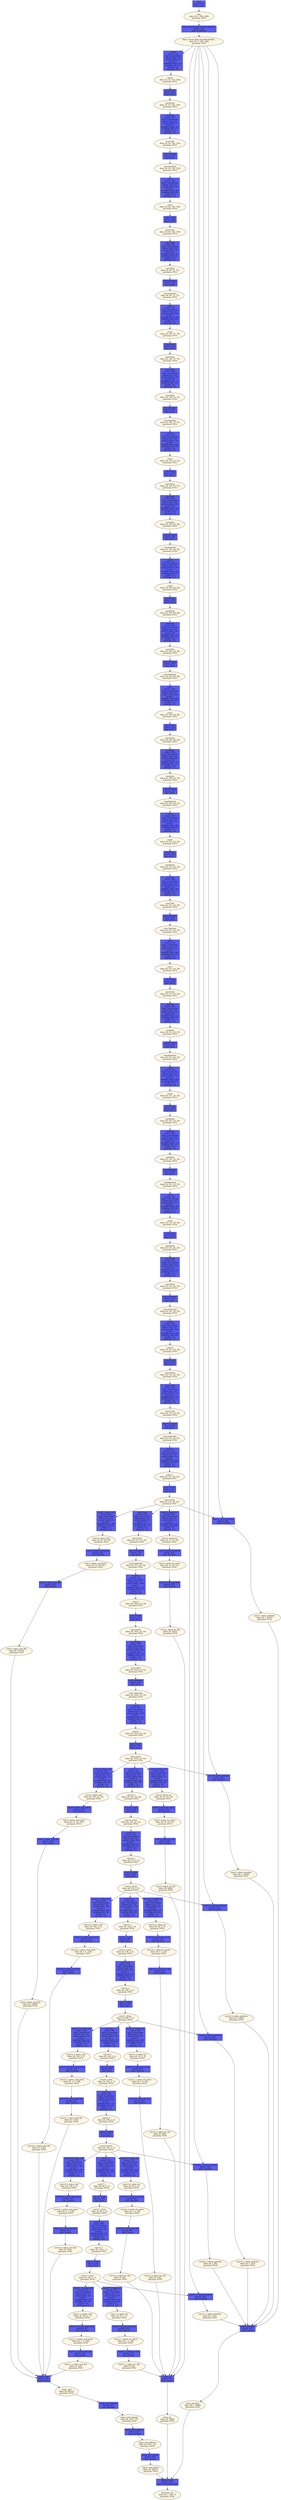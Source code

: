 strict digraph Network {
	layer_data [shape="box", style="filled", fillcolor="#D9EAD3", fillcolor="#5A5DF0", label="data\ndevice: CPU\ntype: Input"];
	data_data [shape="ellipse", style="filled", fillcolor="#FCF6E3", label="data\ndims: [8, 3, 300, 300]\nprecision: FP32"];
	layer_data -> data_data;
	layer_Mul1__Fused_Mul__FusedScaleShift_ [shape="box", style="filled", fillcolor="#D9EAD3", fillcolor="#5A5DF0", label="Mul1_/Fused_Mul_/FusedScaleShift_\ndevice: CPU\ntype: ScaleShift"];
	data_Mul1__Fused_Mul__FusedScaleShift_ [shape="ellipse", style="filled", fillcolor="#FCF6E3", label="Mul1_/Fused_Mul_/FusedScaleShift_\ndims: [8, 3, 300, 300]\nprecision: FP16"];
	layer_Mul1__Fused_Mul__FusedScaleShift_ -> data_Mul1__Fused_Mul__FusedScaleShift_;
	data_data -> layer_Mul1__Fused_Mul__FusedScaleShift_;
	layer_conv0 [shape="box", style="filled", fillcolor="#D9EAD3", fillcolor="#5A5DF0", label="conv0\ndevice: CPU\ntype: Convolution\nkernel size: 3x3\noutput depth: 32\ngroup: 1\npadding begin: 1x1\npadding end: 1x1\nstrides: 2x2\ndilations: 1x1"];
	data_conv0 [shape="ellipse", style="filled", fillcolor="#FCF6E3", label="conv0\ndims: [8, 32, 150, 150]\nprecision: FP16"];
	layer_conv0 -> data_conv0;
	data_Mul1__Fused_Mul__FusedScaleShift_ -> layer_conv0;
	layer_conv0_relu [shape="box", style="filled", fillcolor="#D9EAD3", fillcolor="#5A5DF0", label="conv0/relu\ndevice: CPU\ntype: ReLU"];
	data_conv0_relu [shape="ellipse", style="filled", fillcolor="#FCF6E3", label="conv0/relu\ndims: [8, 32, 150, 150]\nprecision: FP16"];
	layer_conv0_relu -> data_conv0_relu;
	data_conv0 -> layer_conv0_relu;
	layer_conv1_dw [shape="box", style="filled", fillcolor="#D9EAD3", fillcolor="#5A5DF0", label="conv1/dw\ndevice: CPU\ntype: Convolution\nkernel size: 3x3\noutput depth: 32\ngroup: 32\npadding begin: 1x1\npadding end: 1x1\nstrides: 1x1\ndilations: 1x1"];
	data_conv1_dw [shape="ellipse", style="filled", fillcolor="#FCF6E3", label="conv1/dw\ndims: [8, 32, 150, 150]\nprecision: FP16"];
	layer_conv1_dw -> data_conv1_dw;
	data_conv0_relu -> layer_conv1_dw;
	layer_conv1_dw_relu [shape="box", style="filled", fillcolor="#D9EAD3", fillcolor="#5A5DF0", label="conv1/dw/relu\ndevice: CPU\ntype: ReLU"];
	data_conv1_dw_relu [shape="ellipse", style="filled", fillcolor="#FCF6E3", label="conv1/dw/relu\ndims: [8, 32, 150, 150]\nprecision: FP16"];
	layer_conv1_dw_relu -> data_conv1_dw_relu;
	data_conv1_dw -> layer_conv1_dw_relu;
	layer_conv1 [shape="box", style="filled", fillcolor="#D9EAD3", fillcolor="#5A5DF0", label="conv1\ndevice: CPU\ntype: Convolution\nkernel size: 1x1\noutput depth: 64\ngroup: 1\npadding begin: 0x0\npadding end: 0x0\nstrides: 1x1\ndilations: 1x1"];
	data_conv1 [shape="ellipse", style="filled", fillcolor="#FCF6E3", label="conv1\ndims: [8, 64, 150, 150]\nprecision: FP16"];
	layer_conv1 -> data_conv1;
	data_conv1_dw_relu -> layer_conv1;
	layer_conv1_relu [shape="box", style="filled", fillcolor="#D9EAD3", fillcolor="#5A5DF0", label="conv1/relu\ndevice: CPU\ntype: ReLU"];
	data_conv1_relu [shape="ellipse", style="filled", fillcolor="#FCF6E3", label="conv1/relu\ndims: [8, 64, 150, 150]\nprecision: FP16"];
	layer_conv1_relu -> data_conv1_relu;
	data_conv1 -> layer_conv1_relu;
	layer_conv2_dw [shape="box", style="filled", fillcolor="#D9EAD3", fillcolor="#5A5DF0", label="conv2/dw\ndevice: CPU\ntype: Convolution\nkernel size: 3x3\noutput depth: 64\ngroup: 64\npadding begin: 1x1\npadding end: 1x1\nstrides: 2x2\ndilations: 1x1"];
	data_conv2_dw [shape="ellipse", style="filled", fillcolor="#FCF6E3", label="conv2/dw\ndims: [8, 64, 75, 75]\nprecision: FP16"];
	layer_conv2_dw -> data_conv2_dw;
	data_conv1_relu -> layer_conv2_dw;
	layer_conv2_dw_relu [shape="box", style="filled", fillcolor="#D9EAD3", fillcolor="#5A5DF0", label="conv2/dw/relu\ndevice: CPU\ntype: ReLU"];
	data_conv2_dw_relu [shape="ellipse", style="filled", fillcolor="#FCF6E3", label="conv2/dw/relu\ndims: [8, 64, 75, 75]\nprecision: FP16"];
	layer_conv2_dw_relu -> data_conv2_dw_relu;
	data_conv2_dw -> layer_conv2_dw_relu;
	layer_conv2 [shape="box", style="filled", fillcolor="#D9EAD3", fillcolor="#5A5DF0", label="conv2\ndevice: CPU\ntype: Convolution\nkernel size: 1x1\noutput depth: 128\ngroup: 1\npadding begin: 0x0\npadding end: 0x0\nstrides: 1x1\ndilations: 1x1"];
	data_conv2 [shape="ellipse", style="filled", fillcolor="#FCF6E3", label="conv2\ndims: [8, 128, 75, 75]\nprecision: FP16"];
	layer_conv2 -> data_conv2;
	data_conv2_dw_relu -> layer_conv2;
	layer_conv2_relu [shape="box", style="filled", fillcolor="#D9EAD3", fillcolor="#5A5DF0", label="conv2/relu\ndevice: CPU\ntype: ReLU"];
	data_conv2_relu [shape="ellipse", style="filled", fillcolor="#FCF6E3", label="conv2/relu\ndims: [8, 128, 75, 75]\nprecision: FP16"];
	layer_conv2_relu -> data_conv2_relu;
	data_conv2 -> layer_conv2_relu;
	layer_conv3_dw [shape="box", style="filled", fillcolor="#D9EAD3", fillcolor="#5A5DF0", label="conv3/dw\ndevice: CPU\ntype: Convolution\nkernel size: 3x3\noutput depth: 128\ngroup: 128\npadding begin: 1x1\npadding end: 1x1\nstrides: 1x1\ndilations: 1x1"];
	data_conv3_dw [shape="ellipse", style="filled", fillcolor="#FCF6E3", label="conv3/dw\ndims: [8, 128, 75, 75]\nprecision: FP16"];
	layer_conv3_dw -> data_conv3_dw;
	data_conv2_relu -> layer_conv3_dw;
	layer_conv3_dw_relu [shape="box", style="filled", fillcolor="#D9EAD3", fillcolor="#5A5DF0", label="conv3/dw/relu\ndevice: CPU\ntype: ReLU"];
	data_conv3_dw_relu [shape="ellipse", style="filled", fillcolor="#FCF6E3", label="conv3/dw/relu\ndims: [8, 128, 75, 75]\nprecision: FP16"];
	layer_conv3_dw_relu -> data_conv3_dw_relu;
	data_conv3_dw -> layer_conv3_dw_relu;
	layer_conv3 [shape="box", style="filled", fillcolor="#D9EAD3", fillcolor="#5A5DF0", label="conv3\ndevice: CPU\ntype: Convolution\nkernel size: 1x1\noutput depth: 128\ngroup: 1\npadding begin: 0x0\npadding end: 0x0\nstrides: 1x1\ndilations: 1x1"];
	data_conv3 [shape="ellipse", style="filled", fillcolor="#FCF6E3", label="conv3\ndims: [8, 128, 75, 75]\nprecision: FP16"];
	layer_conv3 -> data_conv3;
	data_conv3_dw_relu -> layer_conv3;
	layer_conv3_relu [shape="box", style="filled", fillcolor="#D9EAD3", fillcolor="#5A5DF0", label="conv3/relu\ndevice: CPU\ntype: ReLU"];
	data_conv3_relu [shape="ellipse", style="filled", fillcolor="#FCF6E3", label="conv3/relu\ndims: [8, 128, 75, 75]\nprecision: FP16"];
	layer_conv3_relu -> data_conv3_relu;
	data_conv3 -> layer_conv3_relu;
	layer_conv4_dw [shape="box", style="filled", fillcolor="#D9EAD3", fillcolor="#5A5DF0", label="conv4/dw\ndevice: CPU\ntype: Convolution\nkernel size: 3x3\noutput depth: 128\ngroup: 128\npadding begin: 1x1\npadding end: 1x1\nstrides: 2x2\ndilations: 1x1"];
	data_conv4_dw [shape="ellipse", style="filled", fillcolor="#FCF6E3", label="conv4/dw\ndims: [8, 128, 38, 38]\nprecision: FP16"];
	layer_conv4_dw -> data_conv4_dw;
	data_conv3_relu -> layer_conv4_dw;
	layer_conv4_dw_relu [shape="box", style="filled", fillcolor="#D9EAD3", fillcolor="#5A5DF0", label="conv4/dw/relu\ndevice: CPU\ntype: ReLU"];
	data_conv4_dw_relu [shape="ellipse", style="filled", fillcolor="#FCF6E3", label="conv4/dw/relu\ndims: [8, 128, 38, 38]\nprecision: FP16"];
	layer_conv4_dw_relu -> data_conv4_dw_relu;
	data_conv4_dw -> layer_conv4_dw_relu;
	layer_conv4 [shape="box", style="filled", fillcolor="#D9EAD3", fillcolor="#5A5DF0", label="conv4\ndevice: CPU\ntype: Convolution\nkernel size: 1x1\noutput depth: 256\ngroup: 1\npadding begin: 0x0\npadding end: 0x0\nstrides: 1x1\ndilations: 1x1"];
	data_conv4 [shape="ellipse", style="filled", fillcolor="#FCF6E3", label="conv4\ndims: [8, 256, 38, 38]\nprecision: FP16"];
	layer_conv4 -> data_conv4;
	data_conv4_dw_relu -> layer_conv4;
	layer_conv4_relu [shape="box", style="filled", fillcolor="#D9EAD3", fillcolor="#5A5DF0", label="conv4/relu\ndevice: CPU\ntype: ReLU"];
	data_conv4_relu [shape="ellipse", style="filled", fillcolor="#FCF6E3", label="conv4/relu\ndims: [8, 256, 38, 38]\nprecision: FP16"];
	layer_conv4_relu -> data_conv4_relu;
	data_conv4 -> layer_conv4_relu;
	layer_conv5_dw [shape="box", style="filled", fillcolor="#D9EAD3", fillcolor="#5A5DF0", label="conv5/dw\ndevice: CPU\ntype: Convolution\nkernel size: 3x3\noutput depth: 256\ngroup: 256\npadding begin: 1x1\npadding end: 1x1\nstrides: 1x1\ndilations: 1x1"];
	data_conv5_dw [shape="ellipse", style="filled", fillcolor="#FCF6E3", label="conv5/dw\ndims: [8, 256, 38, 38]\nprecision: FP16"];
	layer_conv5_dw -> data_conv5_dw;
	data_conv4_relu -> layer_conv5_dw;
	layer_conv5_dw_relu [shape="box", style="filled", fillcolor="#D9EAD3", fillcolor="#5A5DF0", label="conv5/dw/relu\ndevice: CPU\ntype: ReLU"];
	data_conv5_dw_relu [shape="ellipse", style="filled", fillcolor="#FCF6E3", label="conv5/dw/relu\ndims: [8, 256, 38, 38]\nprecision: FP16"];
	layer_conv5_dw_relu -> data_conv5_dw_relu;
	data_conv5_dw -> layer_conv5_dw_relu;
	layer_conv5 [shape="box", style="filled", fillcolor="#D9EAD3", fillcolor="#5A5DF0", label="conv5\ndevice: CPU\ntype: Convolution\nkernel size: 1x1\noutput depth: 256\ngroup: 1\npadding begin: 0x0\npadding end: 0x0\nstrides: 1x1\ndilations: 1x1"];
	data_conv5 [shape="ellipse", style="filled", fillcolor="#FCF6E3", label="conv5\ndims: [8, 256, 38, 38]\nprecision: FP16"];
	layer_conv5 -> data_conv5;
	data_conv5_dw_relu -> layer_conv5;
	layer_conv5_relu [shape="box", style="filled", fillcolor="#D9EAD3", fillcolor="#5A5DF0", label="conv5/relu\ndevice: CPU\ntype: ReLU"];
	data_conv5_relu [shape="ellipse", style="filled", fillcolor="#FCF6E3", label="conv5/relu\ndims: [8, 256, 38, 38]\nprecision: FP16"];
	layer_conv5_relu -> data_conv5_relu;
	data_conv5 -> layer_conv5_relu;
	layer_conv6_dw [shape="box", style="filled", fillcolor="#D9EAD3", fillcolor="#5A5DF0", label="conv6/dw\ndevice: CPU\ntype: Convolution\nkernel size: 3x3\noutput depth: 256\ngroup: 256\npadding begin: 1x1\npadding end: 1x1\nstrides: 2x2\ndilations: 1x1"];
	data_conv6_dw [shape="ellipse", style="filled", fillcolor="#FCF6E3", label="conv6/dw\ndims: [8, 256, 19, 19]\nprecision: FP16"];
	layer_conv6_dw -> data_conv6_dw;
	data_conv5_relu -> layer_conv6_dw;
	layer_conv6_dw_relu [shape="box", style="filled", fillcolor="#D9EAD3", fillcolor="#5A5DF0", label="conv6/dw/relu\ndevice: CPU\ntype: ReLU"];
	data_conv6_dw_relu [shape="ellipse", style="filled", fillcolor="#FCF6E3", label="conv6/dw/relu\ndims: [8, 256, 19, 19]\nprecision: FP16"];
	layer_conv6_dw_relu -> data_conv6_dw_relu;
	data_conv6_dw -> layer_conv6_dw_relu;
	layer_conv6 [shape="box", style="filled", fillcolor="#D9EAD3", fillcolor="#5A5DF0", label="conv6\ndevice: CPU\ntype: Convolution\nkernel size: 1x1\noutput depth: 512\ngroup: 1\npadding begin: 0x0\npadding end: 0x0\nstrides: 1x1\ndilations: 1x1"];
	data_conv6 [shape="ellipse", style="filled", fillcolor="#FCF6E3", label="conv6\ndims: [8, 512, 19, 19]\nprecision: FP16"];
	layer_conv6 -> data_conv6;
	data_conv6_dw_relu -> layer_conv6;
	layer_conv6_relu [shape="box", style="filled", fillcolor="#D9EAD3", fillcolor="#5A5DF0", label="conv6/relu\ndevice: CPU\ntype: ReLU"];
	data_conv6_relu [shape="ellipse", style="filled", fillcolor="#FCF6E3", label="conv6/relu\ndims: [8, 512, 19, 19]\nprecision: FP16"];
	layer_conv6_relu -> data_conv6_relu;
	data_conv6 -> layer_conv6_relu;
	layer_conv7_dw [shape="box", style="filled", fillcolor="#D9EAD3", fillcolor="#5A5DF0", label="conv7/dw\ndevice: CPU\ntype: Convolution\nkernel size: 3x3\noutput depth: 512\ngroup: 512\npadding begin: 1x1\npadding end: 1x1\nstrides: 1x1\ndilations: 1x1"];
	data_conv7_dw [shape="ellipse", style="filled", fillcolor="#FCF6E3", label="conv7/dw\ndims: [8, 512, 19, 19]\nprecision: FP16"];
	layer_conv7_dw -> data_conv7_dw;
	data_conv6_relu -> layer_conv7_dw;
	layer_conv7_dw_relu [shape="box", style="filled", fillcolor="#D9EAD3", fillcolor="#5A5DF0", label="conv7/dw/relu\ndevice: CPU\ntype: ReLU"];
	data_conv7_dw_relu [shape="ellipse", style="filled", fillcolor="#FCF6E3", label="conv7/dw/relu\ndims: [8, 512, 19, 19]\nprecision: FP16"];
	layer_conv7_dw_relu -> data_conv7_dw_relu;
	data_conv7_dw -> layer_conv7_dw_relu;
	layer_conv7 [shape="box", style="filled", fillcolor="#D9EAD3", fillcolor="#5A5DF0", label="conv7\ndevice: CPU\ntype: Convolution\nkernel size: 1x1\noutput depth: 512\ngroup: 1\npadding begin: 0x0\npadding end: 0x0\nstrides: 1x1\ndilations: 1x1"];
	data_conv7 [shape="ellipse", style="filled", fillcolor="#FCF6E3", label="conv7\ndims: [8, 512, 19, 19]\nprecision: FP16"];
	layer_conv7 -> data_conv7;
	data_conv7_dw_relu -> layer_conv7;
	layer_conv7_relu [shape="box", style="filled", fillcolor="#D9EAD3", fillcolor="#5A5DF0", label="conv7/relu\ndevice: CPU\ntype: ReLU"];
	data_conv7_relu [shape="ellipse", style="filled", fillcolor="#FCF6E3", label="conv7/relu\ndims: [8, 512, 19, 19]\nprecision: FP16"];
	layer_conv7_relu -> data_conv7_relu;
	data_conv7 -> layer_conv7_relu;
	layer_conv8_dw [shape="box", style="filled", fillcolor="#D9EAD3", fillcolor="#5A5DF0", label="conv8/dw\ndevice: CPU\ntype: Convolution\nkernel size: 3x3\noutput depth: 512\ngroup: 512\npadding begin: 1x1\npadding end: 1x1\nstrides: 1x1\ndilations: 1x1"];
	data_conv8_dw [shape="ellipse", style="filled", fillcolor="#FCF6E3", label="conv8/dw\ndims: [8, 512, 19, 19]\nprecision: FP16"];
	layer_conv8_dw -> data_conv8_dw;
	data_conv7_relu -> layer_conv8_dw;
	layer_conv8_dw_relu [shape="box", style="filled", fillcolor="#D9EAD3", fillcolor="#5A5DF0", label="conv8/dw/relu\ndevice: CPU\ntype: ReLU"];
	data_conv8_dw_relu [shape="ellipse", style="filled", fillcolor="#FCF6E3", label="conv8/dw/relu\ndims: [8, 512, 19, 19]\nprecision: FP16"];
	layer_conv8_dw_relu -> data_conv8_dw_relu;
	data_conv8_dw -> layer_conv8_dw_relu;
	layer_conv8 [shape="box", style="filled", fillcolor="#D9EAD3", fillcolor="#5A5DF0", label="conv8\ndevice: CPU\ntype: Convolution\nkernel size: 1x1\noutput depth: 512\ngroup: 1\npadding begin: 0x0\npadding end: 0x0\nstrides: 1x1\ndilations: 1x1"];
	data_conv8 [shape="ellipse", style="filled", fillcolor="#FCF6E3", label="conv8\ndims: [8, 512, 19, 19]\nprecision: FP16"];
	layer_conv8 -> data_conv8;
	data_conv8_dw_relu -> layer_conv8;
	layer_conv8_relu [shape="box", style="filled", fillcolor="#D9EAD3", fillcolor="#5A5DF0", label="conv8/relu\ndevice: CPU\ntype: ReLU"];
	data_conv8_relu [shape="ellipse", style="filled", fillcolor="#FCF6E3", label="conv8/relu\ndims: [8, 512, 19, 19]\nprecision: FP16"];
	layer_conv8_relu -> data_conv8_relu;
	data_conv8 -> layer_conv8_relu;
	layer_conv9_dw [shape="box", style="filled", fillcolor="#D9EAD3", fillcolor="#5A5DF0", label="conv9/dw\ndevice: CPU\ntype: Convolution\nkernel size: 3x3\noutput depth: 512\ngroup: 512\npadding begin: 1x1\npadding end: 1x1\nstrides: 1x1\ndilations: 1x1"];
	data_conv9_dw [shape="ellipse", style="filled", fillcolor="#FCF6E3", label="conv9/dw\ndims: [8, 512, 19, 19]\nprecision: FP16"];
	layer_conv9_dw -> data_conv9_dw;
	data_conv8_relu -> layer_conv9_dw;
	layer_conv9_dw_relu [shape="box", style="filled", fillcolor="#D9EAD3", fillcolor="#5A5DF0", label="conv9/dw/relu\ndevice: CPU\ntype: ReLU"];
	data_conv9_dw_relu [shape="ellipse", style="filled", fillcolor="#FCF6E3", label="conv9/dw/relu\ndims: [8, 512, 19, 19]\nprecision: FP16"];
	layer_conv9_dw_relu -> data_conv9_dw_relu;
	data_conv9_dw -> layer_conv9_dw_relu;
	layer_conv9 [shape="box", style="filled", fillcolor="#D9EAD3", fillcolor="#5A5DF0", label="conv9\ndevice: CPU\ntype: Convolution\nkernel size: 1x1\noutput depth: 512\ngroup: 1\npadding begin: 0x0\npadding end: 0x0\nstrides: 1x1\ndilations: 1x1"];
	data_conv9 [shape="ellipse", style="filled", fillcolor="#FCF6E3", label="conv9\ndims: [8, 512, 19, 19]\nprecision: FP16"];
	layer_conv9 -> data_conv9;
	data_conv9_dw_relu -> layer_conv9;
	layer_conv9_relu [shape="box", style="filled", fillcolor="#D9EAD3", fillcolor="#5A5DF0", label="conv9/relu\ndevice: CPU\ntype: ReLU"];
	data_conv9_relu [shape="ellipse", style="filled", fillcolor="#FCF6E3", label="conv9/relu\ndims: [8, 512, 19, 19]\nprecision: FP16"];
	layer_conv9_relu -> data_conv9_relu;
	data_conv9 -> layer_conv9_relu;
	layer_conv10_dw [shape="box", style="filled", fillcolor="#D9EAD3", fillcolor="#5A5DF0", label="conv10/dw\ndevice: CPU\ntype: Convolution\nkernel size: 3x3\noutput depth: 512\ngroup: 512\npadding begin: 1x1\npadding end: 1x1\nstrides: 1x1\ndilations: 1x1"];
	data_conv10_dw [shape="ellipse", style="filled", fillcolor="#FCF6E3", label="conv10/dw\ndims: [8, 512, 19, 19]\nprecision: FP16"];
	layer_conv10_dw -> data_conv10_dw;
	data_conv9_relu -> layer_conv10_dw;
	layer_conv10_dw_relu [shape="box", style="filled", fillcolor="#D9EAD3", fillcolor="#5A5DF0", label="conv10/dw/relu\ndevice: CPU\ntype: ReLU"];
	data_conv10_dw_relu [shape="ellipse", style="filled", fillcolor="#FCF6E3", label="conv10/dw/relu\ndims: [8, 512, 19, 19]\nprecision: FP16"];
	layer_conv10_dw_relu -> data_conv10_dw_relu;
	data_conv10_dw -> layer_conv10_dw_relu;
	layer_conv10 [shape="box", style="filled", fillcolor="#D9EAD3", fillcolor="#5A5DF0", label="conv10\ndevice: CPU\ntype: Convolution\nkernel size: 1x1\noutput depth: 512\ngroup: 1\npadding begin: 0x0\npadding end: 0x0\nstrides: 1x1\ndilations: 1x1"];
	data_conv10 [shape="ellipse", style="filled", fillcolor="#FCF6E3", label="conv10\ndims: [8, 512, 19, 19]\nprecision: FP16"];
	layer_conv10 -> data_conv10;
	data_conv10_dw_relu -> layer_conv10;
	layer_conv10_relu [shape="box", style="filled", fillcolor="#D9EAD3", fillcolor="#5A5DF0", label="conv10/relu\ndevice: CPU\ntype: ReLU"];
	data_conv10_relu [shape="ellipse", style="filled", fillcolor="#FCF6E3", label="conv10/relu\ndims: [8, 512, 19, 19]\nprecision: FP16"];
	layer_conv10_relu -> data_conv10_relu;
	data_conv10 -> layer_conv10_relu;
	layer_conv11_dw [shape="box", style="filled", fillcolor="#D9EAD3", fillcolor="#5A5DF0", label="conv11/dw\ndevice: CPU\ntype: Convolution\nkernel size: 3x3\noutput depth: 512\ngroup: 512\npadding begin: 1x1\npadding end: 1x1\nstrides: 1x1\ndilations: 1x1"];
	data_conv11_dw [shape="ellipse", style="filled", fillcolor="#FCF6E3", label="conv11/dw\ndims: [8, 512, 19, 19]\nprecision: FP16"];
	layer_conv11_dw -> data_conv11_dw;
	data_conv10_relu -> layer_conv11_dw;
	layer_conv11_dw_relu [shape="box", style="filled", fillcolor="#D9EAD3", fillcolor="#5A5DF0", label="conv11/dw/relu\ndevice: CPU\ntype: ReLU"];
	data_conv11_dw_relu [shape="ellipse", style="filled", fillcolor="#FCF6E3", label="conv11/dw/relu\ndims: [8, 512, 19, 19]\nprecision: FP16"];
	layer_conv11_dw_relu -> data_conv11_dw_relu;
	data_conv11_dw -> layer_conv11_dw_relu;
	layer_conv11 [shape="box", style="filled", fillcolor="#D9EAD3", fillcolor="#5A5DF0", label="conv11\ndevice: CPU\ntype: Convolution\nkernel size: 1x1\noutput depth: 512\ngroup: 1\npadding begin: 0x0\npadding end: 0x0\nstrides: 1x1\ndilations: 1x1"];
	data_conv11 [shape="ellipse", style="filled", fillcolor="#FCF6E3", label="conv11\ndims: [8, 512, 19, 19]\nprecision: FP16"];
	layer_conv11 -> data_conv11;
	data_conv11_dw_relu -> layer_conv11;
	layer_conv11_relu [shape="box", style="filled", fillcolor="#D9EAD3", fillcolor="#5A5DF0", label="conv11/relu\ndevice: CPU\ntype: ReLU"];
	data_conv11_relu [shape="ellipse", style="filled", fillcolor="#FCF6E3", label="conv11/relu\ndims: [8, 512, 19, 19]\nprecision: FP16"];
	layer_conv11_relu -> data_conv11_relu;
	data_conv11 -> layer_conv11_relu;
	layer_conv12_dw [shape="box", style="filled", fillcolor="#D9EAD3", fillcolor="#5A5DF0", label="conv12/dw\ndevice: CPU\ntype: Convolution\nkernel size: 3x3\noutput depth: 512\ngroup: 512\npadding begin: 1x1\npadding end: 1x1\nstrides: 2x2\ndilations: 1x1"];
	data_conv12_dw [shape="ellipse", style="filled", fillcolor="#FCF6E3", label="conv12/dw\ndims: [8, 512, 10, 10]\nprecision: FP16"];
	layer_conv12_dw -> data_conv12_dw;
	data_conv11_relu -> layer_conv12_dw;
	layer_conv12_dw_relu [shape="box", style="filled", fillcolor="#D9EAD3", fillcolor="#5A5DF0", label="conv12/dw/relu\ndevice: CPU\ntype: ReLU"];
	data_conv12_dw_relu [shape="ellipse", style="filled", fillcolor="#FCF6E3", label="conv12/dw/relu\ndims: [8, 512, 10, 10]\nprecision: FP16"];
	layer_conv12_dw_relu -> data_conv12_dw_relu;
	data_conv12_dw -> layer_conv12_dw_relu;
	layer_conv12 [shape="box", style="filled", fillcolor="#D9EAD3", fillcolor="#5A5DF0", label="conv12\ndevice: CPU\ntype: Convolution\nkernel size: 1x1\noutput depth: 1024\ngroup: 1\npadding begin: 0x0\npadding end: 0x0\nstrides: 1x1\ndilations: 1x1"];
	data_conv12 [shape="ellipse", style="filled", fillcolor="#FCF6E3", label="conv12\ndims: [8, 1024, 10, 10]\nprecision: FP16"];
	layer_conv12 -> data_conv12;
	data_conv12_dw_relu -> layer_conv12;
	layer_conv12_relu [shape="box", style="filled", fillcolor="#D9EAD3", fillcolor="#5A5DF0", label="conv12/relu\ndevice: CPU\ntype: ReLU"];
	data_conv12_relu [shape="ellipse", style="filled", fillcolor="#FCF6E3", label="conv12/relu\ndims: [8, 1024, 10, 10]\nprecision: FP16"];
	layer_conv12_relu -> data_conv12_relu;
	data_conv12 -> layer_conv12_relu;
	layer_conv13_dw [shape="box", style="filled", fillcolor="#D9EAD3", fillcolor="#5A5DF0", label="conv13/dw\ndevice: CPU\ntype: Convolution\nkernel size: 3x3\noutput depth: 1024\ngroup: 1024\npadding begin: 1x1\npadding end: 1x1\nstrides: 1x1\ndilations: 1x1"];
	data_conv13_dw [shape="ellipse", style="filled", fillcolor="#FCF6E3", label="conv13/dw\ndims: [8, 1024, 10, 10]\nprecision: FP16"];
	layer_conv13_dw -> data_conv13_dw;
	data_conv12_relu -> layer_conv13_dw;
	layer_conv13_dw_relu [shape="box", style="filled", fillcolor="#D9EAD3", fillcolor="#5A5DF0", label="conv13/dw/relu\ndevice: CPU\ntype: ReLU"];
	data_conv13_dw_relu [shape="ellipse", style="filled", fillcolor="#FCF6E3", label="conv13/dw/relu\ndims: [8, 1024, 10, 10]\nprecision: FP16"];
	layer_conv13_dw_relu -> data_conv13_dw_relu;
	data_conv13_dw -> layer_conv13_dw_relu;
	layer_conv13 [shape="box", style="filled", fillcolor="#D9EAD3", fillcolor="#5A5DF0", label="conv13\ndevice: CPU\ntype: Convolution\nkernel size: 1x1\noutput depth: 1024\ngroup: 1\npadding begin: 0x0\npadding end: 0x0\nstrides: 1x1\ndilations: 1x1"];
	data_conv13 [shape="ellipse", style="filled", fillcolor="#FCF6E3", label="conv13\ndims: [8, 1024, 10, 10]\nprecision: FP16"];
	layer_conv13 -> data_conv13;
	data_conv13_dw_relu -> layer_conv13;
	layer_conv13_relu [shape="box", style="filled", fillcolor="#D9EAD3", fillcolor="#5A5DF0", label="conv13/relu\ndevice: CPU\ntype: ReLU"];
	data_conv13_relu [shape="ellipse", style="filled", fillcolor="#FCF6E3", label="conv13/relu\ndims: [8, 1024, 10, 10]\nprecision: FP16"];
	layer_conv13_relu -> data_conv13_relu;
	data_conv13 -> layer_conv13_relu;
	layer_conv14_1 [shape="box", style="filled", fillcolor="#D9EAD3", fillcolor="#5A5DF0", label="conv14_1\ndevice: CPU\ntype: Convolution\nkernel size: 1x1\noutput depth: 256\ngroup: 1\npadding begin: 0x0\npadding end: 0x0\nstrides: 1x1\ndilations: 1x1"];
	data_conv14_1 [shape="ellipse", style="filled", fillcolor="#FCF6E3", label="conv14_1\ndims: [8, 256, 10, 10]\nprecision: FP16"];
	layer_conv14_1 -> data_conv14_1;
	data_conv13_relu -> layer_conv14_1;
	layer_conv14_1_relu [shape="box", style="filled", fillcolor="#D9EAD3", fillcolor="#5A5DF0", label="conv14_1/relu\ndevice: CPU\ntype: ReLU"];
	data_conv14_1_relu [shape="ellipse", style="filled", fillcolor="#FCF6E3", label="conv14_1/relu\ndims: [8, 256, 10, 10]\nprecision: FP16"];
	layer_conv14_1_relu -> data_conv14_1_relu;
	data_conv14_1 -> layer_conv14_1_relu;
	layer_conv14_2 [shape="box", style="filled", fillcolor="#D9EAD3", fillcolor="#5A5DF0", label="conv14_2\ndevice: CPU\ntype: Convolution\nkernel size: 3x3\noutput depth: 512\ngroup: 1\npadding begin: 1x1\npadding end: 1x1\nstrides: 2x2\ndilations: 1x1"];
	data_conv14_2 [shape="ellipse", style="filled", fillcolor="#FCF6E3", label="conv14_2\ndims: [8, 512, 5, 5]\nprecision: FP16"];
	layer_conv14_2 -> data_conv14_2;
	data_conv14_1_relu -> layer_conv14_2;
	layer_conv14_2_relu [shape="box", style="filled", fillcolor="#D9EAD3", fillcolor="#5A5DF0", label="conv14_2/relu\ndevice: CPU\ntype: ReLU"];
	data_conv14_2_relu [shape="ellipse", style="filled", fillcolor="#FCF6E3", label="conv14_2/relu\ndims: [8, 512, 5, 5]\nprecision: FP16"];
	layer_conv14_2_relu -> data_conv14_2_relu;
	data_conv14_2 -> layer_conv14_2_relu;
	layer_conv15_1 [shape="box", style="filled", fillcolor="#D9EAD3", fillcolor="#5A5DF0", label="conv15_1\ndevice: CPU\ntype: Convolution\nkernel size: 1x1\noutput depth: 128\ngroup: 1\npadding begin: 0x0\npadding end: 0x0\nstrides: 1x1\ndilations: 1x1"];
	data_conv15_1 [shape="ellipse", style="filled", fillcolor="#FCF6E3", label="conv15_1\ndims: [8, 128, 5, 5]\nprecision: FP16"];
	layer_conv15_1 -> data_conv15_1;
	data_conv14_2_relu -> layer_conv15_1;
	layer_conv15_1_relu [shape="box", style="filled", fillcolor="#D9EAD3", fillcolor="#5A5DF0", label="conv15_1/relu\ndevice: CPU\ntype: ReLU"];
	data_conv15_1_relu [shape="ellipse", style="filled", fillcolor="#FCF6E3", label="conv15_1/relu\ndims: [8, 128, 5, 5]\nprecision: FP16"];
	layer_conv15_1_relu -> data_conv15_1_relu;
	data_conv15_1 -> layer_conv15_1_relu;
	layer_conv15_2 [shape="box", style="filled", fillcolor="#D9EAD3", fillcolor="#5A5DF0", label="conv15_2\ndevice: CPU\ntype: Convolution\nkernel size: 3x3\noutput depth: 256\ngroup: 1\npadding begin: 1x1\npadding end: 1x1\nstrides: 2x2\ndilations: 1x1"];
	data_conv15_2 [shape="ellipse", style="filled", fillcolor="#FCF6E3", label="conv15_2\ndims: [8, 256, 3, 3]\nprecision: FP16"];
	layer_conv15_2 -> data_conv15_2;
	data_conv15_1_relu -> layer_conv15_2;
	layer_conv15_2_relu [shape="box", style="filled", fillcolor="#D9EAD3", fillcolor="#5A5DF0", label="conv15_2/relu\ndevice: CPU\ntype: ReLU"];
	data_conv15_2_relu [shape="ellipse", style="filled", fillcolor="#FCF6E3", label="conv15_2/relu\ndims: [8, 256, 3, 3]\nprecision: FP16"];
	layer_conv15_2_relu -> data_conv15_2_relu;
	data_conv15_2 -> layer_conv15_2_relu;
	layer_conv16_1 [shape="box", style="filled", fillcolor="#D9EAD3", fillcolor="#5A5DF0", label="conv16_1\ndevice: CPU\ntype: Convolution\nkernel size: 1x1\noutput depth: 128\ngroup: 1\npadding begin: 0x0\npadding end: 0x0\nstrides: 1x1\ndilations: 1x1"];
	data_conv16_1 [shape="ellipse", style="filled", fillcolor="#FCF6E3", label="conv16_1\ndims: [8, 128, 3, 3]\nprecision: FP16"];
	layer_conv16_1 -> data_conv16_1;
	data_conv15_2_relu -> layer_conv16_1;
	layer_conv16_1_relu [shape="box", style="filled", fillcolor="#D9EAD3", fillcolor="#5A5DF0", label="conv16_1/relu\ndevice: CPU\ntype: ReLU"];
	data_conv16_1_relu [shape="ellipse", style="filled", fillcolor="#FCF6E3", label="conv16_1/relu\ndims: [8, 128, 3, 3]\nprecision: FP16"];
	layer_conv16_1_relu -> data_conv16_1_relu;
	data_conv16_1 -> layer_conv16_1_relu;
	layer_conv16_2 [shape="box", style="filled", fillcolor="#D9EAD3", fillcolor="#5A5DF0", label="conv16_2\ndevice: CPU\ntype: Convolution\nkernel size: 3x3\noutput depth: 256\ngroup: 1\npadding begin: 1x1\npadding end: 1x1\nstrides: 2x2\ndilations: 1x1"];
	data_conv16_2 [shape="ellipse", style="filled", fillcolor="#FCF6E3", label="conv16_2\ndims: [8, 256, 2, 2]\nprecision: FP16"];
	layer_conv16_2 -> data_conv16_2;
	data_conv16_1_relu -> layer_conv16_2;
	layer_conv16_2_relu [shape="box", style="filled", fillcolor="#D9EAD3", fillcolor="#5A5DF0", label="conv16_2/relu\ndevice: CPU\ntype: ReLU"];
	data_conv16_2_relu [shape="ellipse", style="filled", fillcolor="#FCF6E3", label="conv16_2/relu\ndims: [8, 256, 2, 2]\nprecision: FP16"];
	layer_conv16_2_relu -> data_conv16_2_relu;
	data_conv16_2 -> layer_conv16_2_relu;
	layer_conv17_1 [shape="box", style="filled", fillcolor="#D9EAD3", fillcolor="#5A5DF0", label="conv17_1\ndevice: CPU\ntype: Convolution\nkernel size: 1x1\noutput depth: 64\ngroup: 1\npadding begin: 0x0\npadding end: 0x0\nstrides: 1x1\ndilations: 1x1"];
	data_conv17_1 [shape="ellipse", style="filled", fillcolor="#FCF6E3", label="conv17_1\ndims: [8, 64, 2, 2]\nprecision: FP16"];
	layer_conv17_1 -> data_conv17_1;
	data_conv16_2_relu -> layer_conv17_1;
	layer_conv17_1_relu [shape="box", style="filled", fillcolor="#D9EAD3", fillcolor="#5A5DF0", label="conv17_1/relu\ndevice: CPU\ntype: ReLU"];
	data_conv17_1_relu [shape="ellipse", style="filled", fillcolor="#FCF6E3", label="conv17_1/relu\ndims: [8, 64, 2, 2]\nprecision: FP16"];
	layer_conv17_1_relu -> data_conv17_1_relu;
	data_conv17_1 -> layer_conv17_1_relu;
	layer_conv17_2 [shape="box", style="filled", fillcolor="#D9EAD3", fillcolor="#5A5DF0", label="conv17_2\ndevice: CPU\ntype: Convolution\nkernel size: 3x3\noutput depth: 128\ngroup: 1\npadding begin: 1x1\npadding end: 1x1\nstrides: 2x2\ndilations: 1x1"];
	data_conv17_2 [shape="ellipse", style="filled", fillcolor="#FCF6E3", label="conv17_2\ndims: [8, 128, 1, 1]\nprecision: FP16"];
	layer_conv17_2 -> data_conv17_2;
	data_conv17_1_relu -> layer_conv17_2;
	layer_conv17_2_relu [shape="box", style="filled", fillcolor="#D9EAD3", fillcolor="#5A5DF0", label="conv17_2/relu\ndevice: CPU\ntype: ReLU"];
	data_conv17_2_relu [shape="ellipse", style="filled", fillcolor="#FCF6E3", label="conv17_2/relu\ndims: [8, 128, 1, 1]\nprecision: FP16"];
	layer_conv17_2_relu -> data_conv17_2_relu;
	data_conv17_2 -> layer_conv17_2_relu;
	layer_conv17_2_mbox_priorbox [shape="box", style="filled", fillcolor="#D9EAD3", fillcolor="#5A5DF0", label="conv17_2_mbox_priorbox\ndevice: CPU\ntype: PriorBox"];
	data_conv17_2_mbox_priorbox [shape="ellipse", style="filled", fillcolor="#FCF6E3", label="conv17_2_mbox_priorbox\ndims: [8, 2, 24]\nprecision: FP16"];
	layer_conv17_2_mbox_priorbox -> data_conv17_2_mbox_priorbox;
	data_conv17_2_relu -> layer_conv17_2_mbox_priorbox;
	data_Mul1__Fused_Mul__FusedScaleShift_ -> layer_conv17_2_mbox_priorbox;
	layer_conv17_2_mbox_loc [shape="box", style="filled", fillcolor="#D9EAD3", fillcolor="#5A5DF0", label="conv17_2_mbox_loc\ndevice: CPU\ntype: Convolution\nkernel size: 1x1\noutput depth: 24\ngroup: 1\npadding begin: 0x0\npadding end: 0x0\nstrides: 1x1\ndilations: 1x1"];
	data_conv17_2_mbox_loc [shape="ellipse", style="filled", fillcolor="#FCF6E3", label="conv17_2_mbox_loc\ndims: [8, 24, 1, 1]\nprecision: FP16"];
	layer_conv17_2_mbox_loc -> data_conv17_2_mbox_loc;
	data_conv17_2_relu -> layer_conv17_2_mbox_loc;
	layer_conv17_2_mbox_loc_perm [shape="box", style="filled", fillcolor="#D9EAD3", fillcolor="#5A5DF0", label="conv17_2_mbox_loc_perm\ndevice: CPU\ntype: Permute"];
	data_conv17_2_mbox_loc_perm [shape="ellipse", style="filled", fillcolor="#FCF6E3", label="conv17_2_mbox_loc_perm\ndims: [8, 1, 1, 24]\nprecision: FP16"];
	layer_conv17_2_mbox_loc_perm -> data_conv17_2_mbox_loc_perm;
	data_conv17_2_mbox_loc -> layer_conv17_2_mbox_loc_perm;
	layer_conv17_2_mbox_loc_flat [shape="box", style="filled", fillcolor="#D9EAD3", fillcolor="#5A5DF0", label="conv17_2_mbox_loc_flat\ndevice: CPU\ntype: Flatten"];
	data_conv17_2_mbox_loc_flat [shape="ellipse", style="filled", fillcolor="#FCF6E3", label="conv17_2_mbox_loc_flat\ndims: [8, 24]\nprecision: FP16"];
	layer_conv17_2_mbox_loc_flat -> data_conv17_2_mbox_loc_flat;
	data_conv17_2_mbox_loc_perm -> layer_conv17_2_mbox_loc_flat;
	layer_conv17_2_mbox_conf [shape="box", style="filled", fillcolor="#D9EAD3", fillcolor="#5A5DF0", label="conv17_2_mbox_conf\ndevice: CPU\ntype: Convolution\nkernel size: 1x1\noutput depth: 126\ngroup: 1\npadding begin: 0x0\npadding end: 0x0\nstrides: 1x1\ndilations: 1x1"];
	data_conv17_2_mbox_conf [shape="ellipse", style="filled", fillcolor="#FCF6E3", label="conv17_2_mbox_conf\ndims: [8, 126, 1, 1]\nprecision: FP16"];
	layer_conv17_2_mbox_conf -> data_conv17_2_mbox_conf;
	data_conv17_2_relu -> layer_conv17_2_mbox_conf;
	layer_conv17_2_mbox_conf_perm [shape="box", style="filled", fillcolor="#D9EAD3", fillcolor="#5A5DF0", label="conv17_2_mbox_conf_perm\ndevice: CPU\ntype: Permute"];
	data_conv17_2_mbox_conf_perm [shape="ellipse", style="filled", fillcolor="#FCF6E3", label="conv17_2_mbox_conf_perm\ndims: [8, 1, 1, 126]\nprecision: FP16"];
	layer_conv17_2_mbox_conf_perm -> data_conv17_2_mbox_conf_perm;
	data_conv17_2_mbox_conf -> layer_conv17_2_mbox_conf_perm;
	layer_conv17_2_mbox_conf_flat [shape="box", style="filled", fillcolor="#D9EAD3", fillcolor="#5A5DF0", label="conv17_2_mbox_conf_flat\ndevice: CPU\ntype: Flatten"];
	data_conv17_2_mbox_conf_flat [shape="ellipse", style="filled", fillcolor="#FCF6E3", label="conv17_2_mbox_conf_flat\ndims: [8, 126]\nprecision: FP16"];
	layer_conv17_2_mbox_conf_flat -> data_conv17_2_mbox_conf_flat;
	data_conv17_2_mbox_conf_perm -> layer_conv17_2_mbox_conf_flat;
	layer_conv16_2_mbox_priorbox [shape="box", style="filled", fillcolor="#D9EAD3", fillcolor="#5A5DF0", label="conv16_2_mbox_priorbox\ndevice: CPU\ntype: PriorBox"];
	data_conv16_2_mbox_priorbox [shape="ellipse", style="filled", fillcolor="#FCF6E3", label="conv16_2_mbox_priorbox\ndims: [8, 2, 96]\nprecision: FP16"];
	layer_conv16_2_mbox_priorbox -> data_conv16_2_mbox_priorbox;
	data_conv16_2_relu -> layer_conv16_2_mbox_priorbox;
	data_Mul1__Fused_Mul__FusedScaleShift_ -> layer_conv16_2_mbox_priorbox;
	layer_conv16_2_mbox_loc [shape="box", style="filled", fillcolor="#D9EAD3", fillcolor="#5A5DF0", label="conv16_2_mbox_loc\ndevice: CPU\ntype: Convolution\nkernel size: 1x1\noutput depth: 24\ngroup: 1\npadding begin: 0x0\npadding end: 0x0\nstrides: 1x1\ndilations: 1x1"];
	data_conv16_2_mbox_loc [shape="ellipse", style="filled", fillcolor="#FCF6E3", label="conv16_2_mbox_loc\ndims: [8, 24, 2, 2]\nprecision: FP16"];
	layer_conv16_2_mbox_loc -> data_conv16_2_mbox_loc;
	data_conv16_2_relu -> layer_conv16_2_mbox_loc;
	layer_conv16_2_mbox_loc_perm [shape="box", style="filled", fillcolor="#D9EAD3", fillcolor="#5A5DF0", label="conv16_2_mbox_loc_perm\ndevice: CPU\ntype: Permute"];
	data_conv16_2_mbox_loc_perm [shape="ellipse", style="filled", fillcolor="#FCF6E3", label="conv16_2_mbox_loc_perm\ndims: [8, 2, 2, 24]\nprecision: FP16"];
	layer_conv16_2_mbox_loc_perm -> data_conv16_2_mbox_loc_perm;
	data_conv16_2_mbox_loc -> layer_conv16_2_mbox_loc_perm;
	layer_conv16_2_mbox_loc_flat [shape="box", style="filled", fillcolor="#D9EAD3", fillcolor="#5A5DF0", label="conv16_2_mbox_loc_flat\ndevice: CPU\ntype: Flatten"];
	data_conv16_2_mbox_loc_flat [shape="ellipse", style="filled", fillcolor="#FCF6E3", label="conv16_2_mbox_loc_flat\ndims: [8, 96]\nprecision: FP16"];
	layer_conv16_2_mbox_loc_flat -> data_conv16_2_mbox_loc_flat;
	data_conv16_2_mbox_loc_perm -> layer_conv16_2_mbox_loc_flat;
	layer_conv16_2_mbox_conf [shape="box", style="filled", fillcolor="#D9EAD3", fillcolor="#5A5DF0", label="conv16_2_mbox_conf\ndevice: CPU\ntype: Convolution\nkernel size: 1x1\noutput depth: 126\ngroup: 1\npadding begin: 0x0\npadding end: 0x0\nstrides: 1x1\ndilations: 1x1"];
	data_conv16_2_mbox_conf [shape="ellipse", style="filled", fillcolor="#FCF6E3", label="conv16_2_mbox_conf\ndims: [8, 126, 2, 2]\nprecision: FP16"];
	layer_conv16_2_mbox_conf -> data_conv16_2_mbox_conf;
	data_conv16_2_relu -> layer_conv16_2_mbox_conf;
	layer_conv16_2_mbox_conf_perm [shape="box", style="filled", fillcolor="#D9EAD3", fillcolor="#5A5DF0", label="conv16_2_mbox_conf_perm\ndevice: CPU\ntype: Permute"];
	data_conv16_2_mbox_conf_perm [shape="ellipse", style="filled", fillcolor="#FCF6E3", label="conv16_2_mbox_conf_perm\ndims: [8, 2, 2, 126]\nprecision: FP16"];
	layer_conv16_2_mbox_conf_perm -> data_conv16_2_mbox_conf_perm;
	data_conv16_2_mbox_conf -> layer_conv16_2_mbox_conf_perm;
	layer_conv16_2_mbox_conf_flat [shape="box", style="filled", fillcolor="#D9EAD3", fillcolor="#5A5DF0", label="conv16_2_mbox_conf_flat\ndevice: CPU\ntype: Flatten"];
	data_conv16_2_mbox_conf_flat [shape="ellipse", style="filled", fillcolor="#FCF6E3", label="conv16_2_mbox_conf_flat\ndims: [8, 504]\nprecision: FP16"];
	layer_conv16_2_mbox_conf_flat -> data_conv16_2_mbox_conf_flat;
	data_conv16_2_mbox_conf_perm -> layer_conv16_2_mbox_conf_flat;
	layer_conv15_2_mbox_priorbox [shape="box", style="filled", fillcolor="#D9EAD3", fillcolor="#5A5DF0", label="conv15_2_mbox_priorbox\ndevice: CPU\ntype: PriorBox"];
	data_conv15_2_mbox_priorbox [shape="ellipse", style="filled", fillcolor="#FCF6E3", label="conv15_2_mbox_priorbox\ndims: [8, 2, 216]\nprecision: FP16"];
	layer_conv15_2_mbox_priorbox -> data_conv15_2_mbox_priorbox;
	data_conv15_2_relu -> layer_conv15_2_mbox_priorbox;
	data_Mul1__Fused_Mul__FusedScaleShift_ -> layer_conv15_2_mbox_priorbox;
	layer_conv15_2_mbox_loc [shape="box", style="filled", fillcolor="#D9EAD3", fillcolor="#5A5DF0", label="conv15_2_mbox_loc\ndevice: CPU\ntype: Convolution\nkernel size: 1x1\noutput depth: 24\ngroup: 1\npadding begin: 0x0\npadding end: 0x0\nstrides: 1x1\ndilations: 1x1"];
	data_conv15_2_mbox_loc [shape="ellipse", style="filled", fillcolor="#FCF6E3", label="conv15_2_mbox_loc\ndims: [8, 24, 3, 3]\nprecision: FP16"];
	layer_conv15_2_mbox_loc -> data_conv15_2_mbox_loc;
	data_conv15_2_relu -> layer_conv15_2_mbox_loc;
	layer_conv15_2_mbox_loc_perm [shape="box", style="filled", fillcolor="#D9EAD3", fillcolor="#5A5DF0", label="conv15_2_mbox_loc_perm\ndevice: CPU\ntype: Permute"];
	data_conv15_2_mbox_loc_perm [shape="ellipse", style="filled", fillcolor="#FCF6E3", label="conv15_2_mbox_loc_perm\ndims: [8, 3, 3, 24]\nprecision: FP16"];
	layer_conv15_2_mbox_loc_perm -> data_conv15_2_mbox_loc_perm;
	data_conv15_2_mbox_loc -> layer_conv15_2_mbox_loc_perm;
	layer_conv15_2_mbox_loc_flat [shape="box", style="filled", fillcolor="#D9EAD3", fillcolor="#5A5DF0", label="conv15_2_mbox_loc_flat\ndevice: CPU\ntype: Flatten"];
	data_conv15_2_mbox_loc_flat [shape="ellipse", style="filled", fillcolor="#FCF6E3", label="conv15_2_mbox_loc_flat\ndims: [8, 216]\nprecision: FP16"];
	layer_conv15_2_mbox_loc_flat -> data_conv15_2_mbox_loc_flat;
	data_conv15_2_mbox_loc_perm -> layer_conv15_2_mbox_loc_flat;
	layer_conv15_2_mbox_conf [shape="box", style="filled", fillcolor="#D9EAD3", fillcolor="#5A5DF0", label="conv15_2_mbox_conf\ndevice: CPU\ntype: Convolution\nkernel size: 1x1\noutput depth: 126\ngroup: 1\npadding begin: 0x0\npadding end: 0x0\nstrides: 1x1\ndilations: 1x1"];
	data_conv15_2_mbox_conf [shape="ellipse", style="filled", fillcolor="#FCF6E3", label="conv15_2_mbox_conf\ndims: [8, 126, 3, 3]\nprecision: FP16"];
	layer_conv15_2_mbox_conf -> data_conv15_2_mbox_conf;
	data_conv15_2_relu -> layer_conv15_2_mbox_conf;
	layer_conv15_2_mbox_conf_perm [shape="box", style="filled", fillcolor="#D9EAD3", fillcolor="#5A5DF0", label="conv15_2_mbox_conf_perm\ndevice: CPU\ntype: Permute"];
	data_conv15_2_mbox_conf_perm [shape="ellipse", style="filled", fillcolor="#FCF6E3", label="conv15_2_mbox_conf_perm\ndims: [8, 3, 3, 126]\nprecision: FP16"];
	layer_conv15_2_mbox_conf_perm -> data_conv15_2_mbox_conf_perm;
	data_conv15_2_mbox_conf -> layer_conv15_2_mbox_conf_perm;
	layer_conv15_2_mbox_conf_flat [shape="box", style="filled", fillcolor="#D9EAD3", fillcolor="#5A5DF0", label="conv15_2_mbox_conf_flat\ndevice: CPU\ntype: Flatten"];
	data_conv15_2_mbox_conf_flat [shape="ellipse", style="filled", fillcolor="#FCF6E3", label="conv15_2_mbox_conf_flat\ndims: [8, 1134]\nprecision: FP16"];
	layer_conv15_2_mbox_conf_flat -> data_conv15_2_mbox_conf_flat;
	data_conv15_2_mbox_conf_perm -> layer_conv15_2_mbox_conf_flat;
	layer_conv14_2_mbox_priorbox [shape="box", style="filled", fillcolor="#D9EAD3", fillcolor="#5A5DF0", label="conv14_2_mbox_priorbox\ndevice: CPU\ntype: PriorBox"];
	data_conv14_2_mbox_priorbox [shape="ellipse", style="filled", fillcolor="#FCF6E3", label="conv14_2_mbox_priorbox\ndims: [8, 2, 600]\nprecision: FP16"];
	layer_conv14_2_mbox_priorbox -> data_conv14_2_mbox_priorbox;
	data_conv14_2_relu -> layer_conv14_2_mbox_priorbox;
	data_Mul1__Fused_Mul__FusedScaleShift_ -> layer_conv14_2_mbox_priorbox;
	layer_conv14_2_mbox_loc [shape="box", style="filled", fillcolor="#D9EAD3", fillcolor="#5A5DF0", label="conv14_2_mbox_loc\ndevice: CPU\ntype: Convolution\nkernel size: 1x1\noutput depth: 24\ngroup: 1\npadding begin: 0x0\npadding end: 0x0\nstrides: 1x1\ndilations: 1x1"];
	data_conv14_2_mbox_loc [shape="ellipse", style="filled", fillcolor="#FCF6E3", label="conv14_2_mbox_loc\ndims: [8, 24, 5, 5]\nprecision: FP16"];
	layer_conv14_2_mbox_loc -> data_conv14_2_mbox_loc;
	data_conv14_2_relu -> layer_conv14_2_mbox_loc;
	layer_conv14_2_mbox_loc_perm [shape="box", style="filled", fillcolor="#D9EAD3", fillcolor="#5A5DF0", label="conv14_2_mbox_loc_perm\ndevice: CPU\ntype: Permute"];
	data_conv14_2_mbox_loc_perm [shape="ellipse", style="filled", fillcolor="#FCF6E3", label="conv14_2_mbox_loc_perm\ndims: [8, 5, 5, 24]\nprecision: FP16"];
	layer_conv14_2_mbox_loc_perm -> data_conv14_2_mbox_loc_perm;
	data_conv14_2_mbox_loc -> layer_conv14_2_mbox_loc_perm;
	layer_conv14_2_mbox_loc_flat [shape="box", style="filled", fillcolor="#D9EAD3", fillcolor="#5A5DF0", label="conv14_2_mbox_loc_flat\ndevice: CPU\ntype: Flatten"];
	data_conv14_2_mbox_loc_flat [shape="ellipse", style="filled", fillcolor="#FCF6E3", label="conv14_2_mbox_loc_flat\ndims: [8, 600]\nprecision: FP16"];
	layer_conv14_2_mbox_loc_flat -> data_conv14_2_mbox_loc_flat;
	data_conv14_2_mbox_loc_perm -> layer_conv14_2_mbox_loc_flat;
	layer_conv14_2_mbox_conf [shape="box", style="filled", fillcolor="#D9EAD3", fillcolor="#5A5DF0", label="conv14_2_mbox_conf\ndevice: CPU\ntype: Convolution\nkernel size: 1x1\noutput depth: 126\ngroup: 1\npadding begin: 0x0\npadding end: 0x0\nstrides: 1x1\ndilations: 1x1"];
	data_conv14_2_mbox_conf [shape="ellipse", style="filled", fillcolor="#FCF6E3", label="conv14_2_mbox_conf\ndims: [8, 126, 5, 5]\nprecision: FP16"];
	layer_conv14_2_mbox_conf -> data_conv14_2_mbox_conf;
	data_conv14_2_relu -> layer_conv14_2_mbox_conf;
	layer_conv14_2_mbox_conf_perm [shape="box", style="filled", fillcolor="#D9EAD3", fillcolor="#5A5DF0", label="conv14_2_mbox_conf_perm\ndevice: CPU\ntype: Permute"];
	data_conv14_2_mbox_conf_perm [shape="ellipse", style="filled", fillcolor="#FCF6E3", label="conv14_2_mbox_conf_perm\ndims: [8, 5, 5, 126]\nprecision: FP16"];
	layer_conv14_2_mbox_conf_perm -> data_conv14_2_mbox_conf_perm;
	data_conv14_2_mbox_conf -> layer_conv14_2_mbox_conf_perm;
	layer_conv14_2_mbox_conf_flat [shape="box", style="filled", fillcolor="#D9EAD3", fillcolor="#5A5DF0", label="conv14_2_mbox_conf_flat\ndevice: CPU\ntype: Flatten"];
	data_conv14_2_mbox_conf_flat [shape="ellipse", style="filled", fillcolor="#FCF6E3", label="conv14_2_mbox_conf_flat\ndims: [8, 3150]\nprecision: FP16"];
	layer_conv14_2_mbox_conf_flat -> data_conv14_2_mbox_conf_flat;
	data_conv14_2_mbox_conf_perm -> layer_conv14_2_mbox_conf_flat;
	layer_conv13_mbox_priorbox [shape="box", style="filled", fillcolor="#D9EAD3", fillcolor="#5A5DF0", label="conv13_mbox_priorbox\ndevice: CPU\ntype: PriorBox"];
	data_conv13_mbox_priorbox [shape="ellipse", style="filled", fillcolor="#FCF6E3", label="conv13_mbox_priorbox\ndims: [8, 2, 2400]\nprecision: FP16"];
	layer_conv13_mbox_priorbox -> data_conv13_mbox_priorbox;
	data_conv13_relu -> layer_conv13_mbox_priorbox;
	data_Mul1__Fused_Mul__FusedScaleShift_ -> layer_conv13_mbox_priorbox;
	layer_conv13_mbox_loc [shape="box", style="filled", fillcolor="#D9EAD3", fillcolor="#5A5DF0", label="conv13_mbox_loc\ndevice: CPU\ntype: Convolution\nkernel size: 1x1\noutput depth: 24\ngroup: 1\npadding begin: 0x0\npadding end: 0x0\nstrides: 1x1\ndilations: 1x1"];
	data_conv13_mbox_loc [shape="ellipse", style="filled", fillcolor="#FCF6E3", label="conv13_mbox_loc\ndims: [8, 24, 10, 10]\nprecision: FP16"];
	layer_conv13_mbox_loc -> data_conv13_mbox_loc;
	data_conv13_relu -> layer_conv13_mbox_loc;
	layer_conv13_mbox_loc_perm [shape="box", style="filled", fillcolor="#D9EAD3", fillcolor="#5A5DF0", label="conv13_mbox_loc_perm\ndevice: CPU\ntype: Permute"];
	data_conv13_mbox_loc_perm [shape="ellipse", style="filled", fillcolor="#FCF6E3", label="conv13_mbox_loc_perm\ndims: [8, 10, 10, 24]\nprecision: FP16"];
	layer_conv13_mbox_loc_perm -> data_conv13_mbox_loc_perm;
	data_conv13_mbox_loc -> layer_conv13_mbox_loc_perm;
	layer_conv13_mbox_loc_flat [shape="box", style="filled", fillcolor="#D9EAD3", fillcolor="#5A5DF0", label="conv13_mbox_loc_flat\ndevice: CPU\ntype: Flatten"];
	data_conv13_mbox_loc_flat [shape="ellipse", style="filled", fillcolor="#FCF6E3", label="conv13_mbox_loc_flat\ndims: [8, 2400]\nprecision: FP16"];
	layer_conv13_mbox_loc_flat -> data_conv13_mbox_loc_flat;
	data_conv13_mbox_loc_perm -> layer_conv13_mbox_loc_flat;
	layer_conv13_mbox_conf [shape="box", style="filled", fillcolor="#D9EAD3", fillcolor="#5A5DF0", label="conv13_mbox_conf\ndevice: CPU\ntype: Convolution\nkernel size: 1x1\noutput depth: 126\ngroup: 1\npadding begin: 0x0\npadding end: 0x0\nstrides: 1x1\ndilations: 1x1"];
	data_conv13_mbox_conf [shape="ellipse", style="filled", fillcolor="#FCF6E3", label="conv13_mbox_conf\ndims: [8, 126, 10, 10]\nprecision: FP16"];
	layer_conv13_mbox_conf -> data_conv13_mbox_conf;
	data_conv13_relu -> layer_conv13_mbox_conf;
	layer_conv13_mbox_conf_perm [shape="box", style="filled", fillcolor="#D9EAD3", fillcolor="#5A5DF0", label="conv13_mbox_conf_perm\ndevice: CPU\ntype: Permute"];
	data_conv13_mbox_conf_perm [shape="ellipse", style="filled", fillcolor="#FCF6E3", label="conv13_mbox_conf_perm\ndims: [8, 10, 10, 126]\nprecision: FP16"];
	layer_conv13_mbox_conf_perm -> data_conv13_mbox_conf_perm;
	data_conv13_mbox_conf -> layer_conv13_mbox_conf_perm;
	layer_conv13_mbox_conf_flat [shape="box", style="filled", fillcolor="#D9EAD3", fillcolor="#5A5DF0", label="conv13_mbox_conf_flat\ndevice: CPU\ntype: Flatten"];
	data_conv13_mbox_conf_flat [shape="ellipse", style="filled", fillcolor="#FCF6E3", label="conv13_mbox_conf_flat\ndims: [8, 12600]\nprecision: FP16"];
	layer_conv13_mbox_conf_flat -> data_conv13_mbox_conf_flat;
	data_conv13_mbox_conf_perm -> layer_conv13_mbox_conf_flat;
	layer_conv11_mbox_priorbox [shape="box", style="filled", fillcolor="#D9EAD3", fillcolor="#5A5DF0", label="conv11_mbox_priorbox\ndevice: CPU\ntype: PriorBox"];
	data_conv11_mbox_priorbox [shape="ellipse", style="filled", fillcolor="#FCF6E3", label="conv11_mbox_priorbox\ndims: [8, 2, 4332]\nprecision: FP16"];
	layer_conv11_mbox_priorbox -> data_conv11_mbox_priorbox;
	data_conv11_relu -> layer_conv11_mbox_priorbox;
	data_Mul1__Fused_Mul__FusedScaleShift_ -> layer_conv11_mbox_priorbox;
	layer_mbox_priorbox [shape="box", style="filled", fillcolor="#D9EAD3", fillcolor="#5A5DF0", label="mbox_priorbox\ndevice: CPU\ntype: Concat"];
	data_mbox_priorbox [shape="ellipse", style="filled", fillcolor="#FCF6E3", label="mbox_priorbox\ndims: [8, 2, 7668]\nprecision: FP16"];
	layer_mbox_priorbox -> data_mbox_priorbox;
	data_conv11_mbox_priorbox -> layer_mbox_priorbox;
	data_conv13_mbox_priorbox -> layer_mbox_priorbox;
	data_conv14_2_mbox_priorbox -> layer_mbox_priorbox;
	data_conv15_2_mbox_priorbox -> layer_mbox_priorbox;
	data_conv16_2_mbox_priorbox -> layer_mbox_priorbox;
	data_conv17_2_mbox_priorbox -> layer_mbox_priorbox;
	layer_conv11_mbox_loc [shape="box", style="filled", fillcolor="#D9EAD3", fillcolor="#5A5DF0", label="conv11_mbox_loc\ndevice: CPU\ntype: Convolution\nkernel size: 1x1\noutput depth: 12\ngroup: 1\npadding begin: 0x0\npadding end: 0x0\nstrides: 1x1\ndilations: 1x1"];
	data_conv11_mbox_loc [shape="ellipse", style="filled", fillcolor="#FCF6E3", label="conv11_mbox_loc\ndims: [8, 12, 19, 19]\nprecision: FP16"];
	layer_conv11_mbox_loc -> data_conv11_mbox_loc;
	data_conv11_relu -> layer_conv11_mbox_loc;
	layer_conv11_mbox_loc_perm [shape="box", style="filled", fillcolor="#D9EAD3", fillcolor="#5A5DF0", label="conv11_mbox_loc_perm\ndevice: CPU\ntype: Permute"];
	data_conv11_mbox_loc_perm [shape="ellipse", style="filled", fillcolor="#FCF6E3", label="conv11_mbox_loc_perm\ndims: [8, 19, 19, 12]\nprecision: FP16"];
	layer_conv11_mbox_loc_perm -> data_conv11_mbox_loc_perm;
	data_conv11_mbox_loc -> layer_conv11_mbox_loc_perm;
	layer_conv11_mbox_loc_flat [shape="box", style="filled", fillcolor="#D9EAD3", fillcolor="#5A5DF0", label="conv11_mbox_loc_flat\ndevice: CPU\ntype: Flatten"];
	data_conv11_mbox_loc_flat [shape="ellipse", style="filled", fillcolor="#FCF6E3", label="conv11_mbox_loc_flat\ndims: [8, 4332]\nprecision: FP16"];
	layer_conv11_mbox_loc_flat -> data_conv11_mbox_loc_flat;
	data_conv11_mbox_loc_perm -> layer_conv11_mbox_loc_flat;
	layer_mbox_loc [shape="box", style="filled", fillcolor="#D9EAD3", fillcolor="#5A5DF0", label="mbox_loc\ndevice: CPU\ntype: Concat"];
	data_mbox_loc [shape="ellipse", style="filled", fillcolor="#FCF6E3", label="mbox_loc\ndims: [8, 7668]\nprecision: FP16"];
	layer_mbox_loc -> data_mbox_loc;
	data_conv11_mbox_loc_flat -> layer_mbox_loc;
	data_conv13_mbox_loc_flat -> layer_mbox_loc;
	data_conv14_2_mbox_loc_flat -> layer_mbox_loc;
	data_conv15_2_mbox_loc_flat -> layer_mbox_loc;
	data_conv16_2_mbox_loc_flat -> layer_mbox_loc;
	data_conv17_2_mbox_loc_flat -> layer_mbox_loc;
	layer_conv11_mbox_conf [shape="box", style="filled", fillcolor="#D9EAD3", fillcolor="#5A5DF0", label="conv11_mbox_conf\ndevice: CPU\ntype: Convolution\nkernel size: 1x1\noutput depth: 63\ngroup: 1\npadding begin: 0x0\npadding end: 0x0\nstrides: 1x1\ndilations: 1x1"];
	data_conv11_mbox_conf [shape="ellipse", style="filled", fillcolor="#FCF6E3", label="conv11_mbox_conf\ndims: [8, 63, 19, 19]\nprecision: FP16"];
	layer_conv11_mbox_conf -> data_conv11_mbox_conf;
	data_conv11_relu -> layer_conv11_mbox_conf;
	layer_conv11_mbox_conf_perm [shape="box", style="filled", fillcolor="#D9EAD3", fillcolor="#5A5DF0", label="conv11_mbox_conf_perm\ndevice: CPU\ntype: Permute"];
	data_conv11_mbox_conf_perm [shape="ellipse", style="filled", fillcolor="#FCF6E3", label="conv11_mbox_conf_perm\ndims: [8, 19, 19, 63]\nprecision: FP16"];
	layer_conv11_mbox_conf_perm -> data_conv11_mbox_conf_perm;
	data_conv11_mbox_conf -> layer_conv11_mbox_conf_perm;
	layer_conv11_mbox_conf_flat [shape="box", style="filled", fillcolor="#D9EAD3", fillcolor="#5A5DF0", label="conv11_mbox_conf_flat\ndevice: CPU\ntype: Flatten"];
	data_conv11_mbox_conf_flat [shape="ellipse", style="filled", fillcolor="#FCF6E3", label="conv11_mbox_conf_flat\ndims: [8, 22743]\nprecision: FP16"];
	layer_conv11_mbox_conf_flat -> data_conv11_mbox_conf_flat;
	data_conv11_mbox_conf_perm -> layer_conv11_mbox_conf_flat;
	layer_mbox_conf [shape="box", style="filled", fillcolor="#D9EAD3", fillcolor="#5A5DF0", label="mbox_conf\ndevice: CPU\ntype: Concat"];
	data_mbox_conf [shape="ellipse", style="filled", fillcolor="#FCF6E3", label="mbox_conf\ndims: [8, 40257]\nprecision: FP16"];
	layer_mbox_conf -> data_mbox_conf;
	data_conv11_mbox_conf_flat -> layer_mbox_conf;
	data_conv13_mbox_conf_flat -> layer_mbox_conf;
	data_conv14_2_mbox_conf_flat -> layer_mbox_conf;
	data_conv15_2_mbox_conf_flat -> layer_mbox_conf;
	data_conv16_2_mbox_conf_flat -> layer_mbox_conf;
	data_conv17_2_mbox_conf_flat -> layer_mbox_conf;
	layer_mbox_conf_reshape [shape="box", style="filled", fillcolor="#D9EAD3", fillcolor="#5A5DF0", label="mbox_conf_reshape\ndevice: CPU\ntype: Reshape"];
	data_mbox_conf_reshape [shape="ellipse", style="filled", fillcolor="#FCF6E3", label="mbox_conf_reshape\ndims: [8, 1917, 21]\nprecision: FP16"];
	layer_mbox_conf_reshape -> data_mbox_conf_reshape;
	data_mbox_conf -> layer_mbox_conf_reshape;
	layer_mbox_conf_softmax [shape="box", style="filled", fillcolor="#D9EAD3", fillcolor="#5A5DF0", label="mbox_conf_softmax\ndevice: CPU\ntype: SoftMax"];
	data_mbox_conf_softmax [shape="ellipse", style="filled", fillcolor="#FCF6E3", label="mbox_conf_softmax\ndims: [8, 1917, 21]\nprecision: FP16"];
	layer_mbox_conf_softmax -> data_mbox_conf_softmax;
	data_mbox_conf_reshape -> layer_mbox_conf_softmax;
	layer_mbox_conf_flatten [shape="box", style="filled", fillcolor="#D9EAD3", fillcolor="#5A5DF0", label="mbox_conf_flatten\ndevice: CPU\ntype: Flatten"];
	data_mbox_conf_flatten [shape="ellipse", style="filled", fillcolor="#FCF6E3", label="mbox_conf_flatten\ndims: [8, 40257]\nprecision: FP16"];
	layer_mbox_conf_flatten -> data_mbox_conf_flatten;
	data_mbox_conf_softmax -> layer_mbox_conf_flatten;
	layer_detection_out [shape="box", style="filled", fillcolor="#D9EAD3", fillcolor="#5A5DF0", label="detection_out\ndevice: CPU\ntype: DetectionOutput"];
	data_detection_out [shape="ellipse", style="filled", fillcolor="#FCF6E3", label="detection_out\ndims: [8, 1, 100, 7]\nprecision: FP32"];
	layer_detection_out -> data_detection_out;
	data_mbox_loc -> layer_detection_out;
	data_mbox_conf_flatten -> layer_detection_out;
	data_mbox_priorbox -> layer_detection_out;
}
